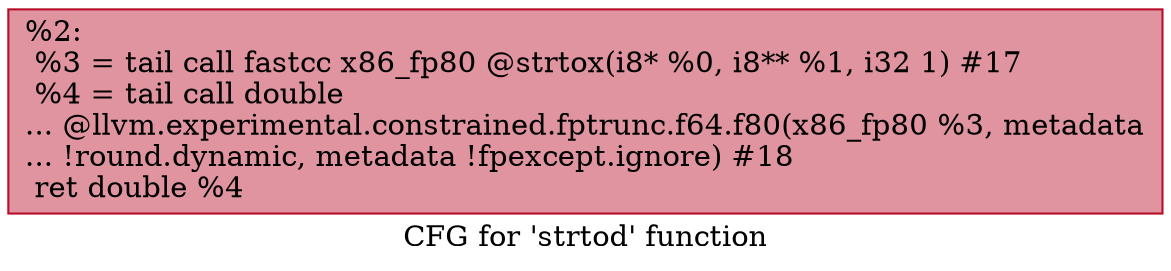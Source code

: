 digraph "CFG for 'strtod' function" {
	label="CFG for 'strtod' function";

	Node0x124baf0 [shape=record,color="#b70d28ff", style=filled, fillcolor="#b70d2870",label="{%2:\l  %3 = tail call fastcc x86_fp80 @strtox(i8* %0, i8** %1, i32 1) #17\l  %4 = tail call double\l... @llvm.experimental.constrained.fptrunc.f64.f80(x86_fp80 %3, metadata\l... !round.dynamic, metadata !fpexcept.ignore) #18\l  ret double %4\l}"];
}
